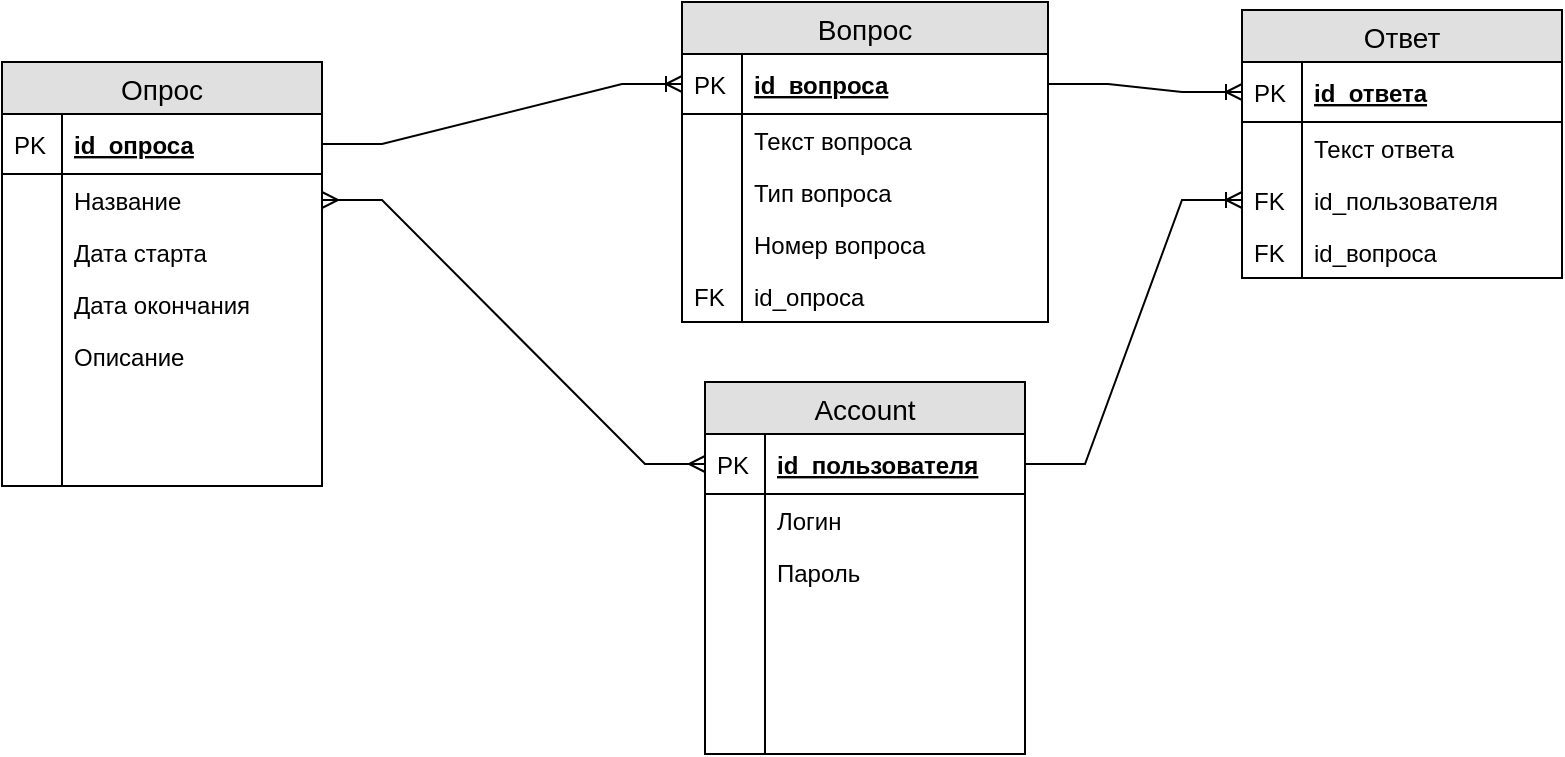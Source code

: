 <mxfile version="15.5.9" type="device"><diagram id="HQngNpDw6No1sDiedqEB" name="Страница 1"><mxGraphModel dx="1113" dy="618" grid="1" gridSize="10" guides="1" tooltips="1" connect="1" arrows="1" fold="1" page="1" pageScale="1" pageWidth="827" pageHeight="1169" math="0" shadow="0"><root><mxCell id="0"/><mxCell id="1" parent="0"/><mxCell id="8wzkaxWc5p3-fVLpGlaO-16" value="Account" style="swimlane;fontStyle=0;childLayout=stackLayout;horizontal=1;startSize=26;fillColor=#e0e0e0;horizontalStack=0;resizeParent=1;resizeParentMax=0;resizeLast=0;collapsible=1;marginBottom=0;swimlaneFillColor=#ffffff;align=center;fontSize=14;" parent="1" vertex="1"><mxGeometry x="391.5" y="240" width="160" height="186" as="geometry"/></mxCell><mxCell id="8wzkaxWc5p3-fVLpGlaO-17" value="id_пользователя" style="shape=partialRectangle;top=0;left=0;right=0;bottom=1;align=left;verticalAlign=middle;fillColor=none;spacingLeft=34;spacingRight=4;overflow=hidden;rotatable=0;points=[[0,0.5],[1,0.5]];portConstraint=eastwest;dropTarget=0;fontStyle=5;fontSize=12;" parent="8wzkaxWc5p3-fVLpGlaO-16" vertex="1"><mxGeometry y="26" width="160" height="30" as="geometry"/></mxCell><mxCell id="8wzkaxWc5p3-fVLpGlaO-18" value="PK" style="shape=partialRectangle;top=0;left=0;bottom=0;fillColor=none;align=left;verticalAlign=middle;spacingLeft=4;spacingRight=4;overflow=hidden;rotatable=0;points=[];portConstraint=eastwest;part=1;fontSize=12;" parent="8wzkaxWc5p3-fVLpGlaO-17" vertex="1" connectable="0"><mxGeometry width="30" height="30" as="geometry"/></mxCell><mxCell id="8wzkaxWc5p3-fVLpGlaO-19" value="Логин" style="shape=partialRectangle;top=0;left=0;right=0;bottom=0;align=left;verticalAlign=top;fillColor=none;spacingLeft=34;spacingRight=4;overflow=hidden;rotatable=0;points=[[0,0.5],[1,0.5]];portConstraint=eastwest;dropTarget=0;fontSize=12;" parent="8wzkaxWc5p3-fVLpGlaO-16" vertex="1"><mxGeometry y="56" width="160" height="26" as="geometry"/></mxCell><mxCell id="8wzkaxWc5p3-fVLpGlaO-20" value="" style="shape=partialRectangle;top=0;left=0;bottom=0;fillColor=none;align=left;verticalAlign=top;spacingLeft=4;spacingRight=4;overflow=hidden;rotatable=0;points=[];portConstraint=eastwest;part=1;fontSize=12;" parent="8wzkaxWc5p3-fVLpGlaO-19" vertex="1" connectable="0"><mxGeometry width="30" height="26" as="geometry"/></mxCell><mxCell id="8wzkaxWc5p3-fVLpGlaO-23" value="Пароль" style="shape=partialRectangle;top=0;left=0;right=0;bottom=0;align=left;verticalAlign=top;fillColor=none;spacingLeft=34;spacingRight=4;overflow=hidden;rotatable=0;points=[[0,0.5],[1,0.5]];portConstraint=eastwest;dropTarget=0;fontSize=12;" parent="8wzkaxWc5p3-fVLpGlaO-16" vertex="1"><mxGeometry y="82" width="160" height="26" as="geometry"/></mxCell><mxCell id="8wzkaxWc5p3-fVLpGlaO-24" value="" style="shape=partialRectangle;top=0;left=0;bottom=0;fillColor=none;align=left;verticalAlign=top;spacingLeft=4;spacingRight=4;overflow=hidden;rotatable=0;points=[];portConstraint=eastwest;part=1;fontSize=12;" parent="8wzkaxWc5p3-fVLpGlaO-23" vertex="1" connectable="0"><mxGeometry width="30" height="26" as="geometry"/></mxCell><mxCell id="8wzkaxWc5p3-fVLpGlaO-25" value="" style="shape=partialRectangle;top=0;left=0;right=0;bottom=0;align=left;verticalAlign=top;fillColor=none;spacingLeft=34;spacingRight=4;overflow=hidden;rotatable=0;points=[[0,0.5],[1,0.5]];portConstraint=eastwest;dropTarget=0;fontSize=12;" parent="8wzkaxWc5p3-fVLpGlaO-16" vertex="1"><mxGeometry y="108" width="160" height="26" as="geometry"/></mxCell><mxCell id="8wzkaxWc5p3-fVLpGlaO-26" value="" style="shape=partialRectangle;top=0;left=0;bottom=0;fillColor=none;align=left;verticalAlign=top;spacingLeft=4;spacingRight=4;overflow=hidden;rotatable=0;points=[];portConstraint=eastwest;part=1;fontSize=12;" parent="8wzkaxWc5p3-fVLpGlaO-25" vertex="1" connectable="0"><mxGeometry width="30" height="26" as="geometry"/></mxCell><mxCell id="8wzkaxWc5p3-fVLpGlaO-27" value="" style="shape=partialRectangle;top=0;left=0;right=0;bottom=0;align=left;verticalAlign=top;fillColor=none;spacingLeft=34;spacingRight=4;overflow=hidden;rotatable=0;points=[[0,0.5],[1,0.5]];portConstraint=eastwest;dropTarget=0;fontSize=12;" parent="8wzkaxWc5p3-fVLpGlaO-16" vertex="1"><mxGeometry y="134" width="160" height="26" as="geometry"/></mxCell><mxCell id="8wzkaxWc5p3-fVLpGlaO-28" value="" style="shape=partialRectangle;top=0;left=0;bottom=0;fillColor=none;align=left;verticalAlign=top;spacingLeft=4;spacingRight=4;overflow=hidden;rotatable=0;points=[];portConstraint=eastwest;part=1;fontSize=12;" parent="8wzkaxWc5p3-fVLpGlaO-27" vertex="1" connectable="0"><mxGeometry width="30" height="26" as="geometry"/></mxCell><mxCell id="8wzkaxWc5p3-fVLpGlaO-29" value="" style="shape=partialRectangle;top=0;left=0;right=0;bottom=0;align=left;verticalAlign=top;fillColor=none;spacingLeft=34;spacingRight=4;overflow=hidden;rotatable=0;points=[[0,0.5],[1,0.5]];portConstraint=eastwest;dropTarget=0;fontSize=12;" parent="8wzkaxWc5p3-fVLpGlaO-16" vertex="1"><mxGeometry y="160" width="160" height="26" as="geometry"/></mxCell><mxCell id="8wzkaxWc5p3-fVLpGlaO-30" value="" style="shape=partialRectangle;top=0;left=0;bottom=0;fillColor=none;align=left;verticalAlign=top;spacingLeft=4;spacingRight=4;overflow=hidden;rotatable=0;points=[];portConstraint=eastwest;part=1;fontSize=12;" parent="8wzkaxWc5p3-fVLpGlaO-29" vertex="1" connectable="0"><mxGeometry width="30" height="26" as="geometry"/></mxCell><mxCell id="8wzkaxWc5p3-fVLpGlaO-1" value="Ответ" style="swimlane;fontStyle=0;childLayout=stackLayout;horizontal=1;startSize=26;fillColor=#e0e0e0;horizontalStack=0;resizeParent=1;resizeParentMax=0;resizeLast=0;collapsible=1;marginBottom=0;swimlaneFillColor=#ffffff;align=center;fontSize=14;" parent="1" vertex="1"><mxGeometry x="660" y="54" width="160" height="134" as="geometry"/></mxCell><mxCell id="8wzkaxWc5p3-fVLpGlaO-2" value="id_ответа" style="shape=partialRectangle;top=0;left=0;right=0;bottom=1;align=left;verticalAlign=middle;fillColor=none;spacingLeft=34;spacingRight=4;overflow=hidden;rotatable=0;points=[[0,0.5],[1,0.5]];portConstraint=eastwest;dropTarget=0;fontStyle=5;fontSize=12;" parent="8wzkaxWc5p3-fVLpGlaO-1" vertex="1"><mxGeometry y="26" width="160" height="30" as="geometry"/></mxCell><mxCell id="8wzkaxWc5p3-fVLpGlaO-3" value="PK" style="shape=partialRectangle;top=0;left=0;bottom=0;fillColor=none;align=left;verticalAlign=middle;spacingLeft=4;spacingRight=4;overflow=hidden;rotatable=0;points=[];portConstraint=eastwest;part=1;fontSize=12;" parent="8wzkaxWc5p3-fVLpGlaO-2" vertex="1" connectable="0"><mxGeometry width="30" height="30" as="geometry"/></mxCell><mxCell id="8wzkaxWc5p3-fVLpGlaO-4" value="Текст ответа" style="shape=partialRectangle;top=0;left=0;right=0;bottom=0;align=left;verticalAlign=top;fillColor=none;spacingLeft=34;spacingRight=4;overflow=hidden;rotatable=0;points=[[0,0.5],[1,0.5]];portConstraint=eastwest;dropTarget=0;fontSize=12;" parent="8wzkaxWc5p3-fVLpGlaO-1" vertex="1"><mxGeometry y="56" width="160" height="26" as="geometry"/></mxCell><mxCell id="8wzkaxWc5p3-fVLpGlaO-5" value="" style="shape=partialRectangle;top=0;left=0;bottom=0;fillColor=none;align=left;verticalAlign=top;spacingLeft=4;spacingRight=4;overflow=hidden;rotatable=0;points=[];portConstraint=eastwest;part=1;fontSize=12;" parent="8wzkaxWc5p3-fVLpGlaO-4" vertex="1" connectable="0"><mxGeometry width="30" height="26" as="geometry"/></mxCell><mxCell id="8wzkaxWc5p3-fVLpGlaO-6" value="id_пользователя" style="shape=partialRectangle;top=0;left=0;right=0;bottom=0;align=left;verticalAlign=top;fillColor=none;spacingLeft=34;spacingRight=4;overflow=hidden;rotatable=0;points=[[0,0.5],[1,0.5]];portConstraint=eastwest;dropTarget=0;fontSize=12;" parent="8wzkaxWc5p3-fVLpGlaO-1" vertex="1"><mxGeometry y="82" width="160" height="26" as="geometry"/></mxCell><mxCell id="8wzkaxWc5p3-fVLpGlaO-7" value="FK" style="shape=partialRectangle;top=0;left=0;bottom=0;fillColor=none;align=left;verticalAlign=top;spacingLeft=4;spacingRight=4;overflow=hidden;rotatable=0;points=[];portConstraint=eastwest;part=1;fontSize=12;" parent="8wzkaxWc5p3-fVLpGlaO-6" vertex="1" connectable="0"><mxGeometry width="30" height="26" as="geometry"/></mxCell><mxCell id="JIZdTQnYHs2xWIomhCy9-10" value="id_вопроса" style="shape=partialRectangle;top=0;left=0;right=0;bottom=0;align=left;verticalAlign=top;fillColor=none;spacingLeft=34;spacingRight=4;overflow=hidden;rotatable=0;points=[[0,0.5],[1,0.5]];portConstraint=eastwest;dropTarget=0;fontSize=12;" vertex="1" parent="8wzkaxWc5p3-fVLpGlaO-1"><mxGeometry y="108" width="160" height="26" as="geometry"/></mxCell><mxCell id="JIZdTQnYHs2xWIomhCy9-11" value="FK" style="shape=partialRectangle;top=0;left=0;bottom=0;fillColor=none;align=left;verticalAlign=top;spacingLeft=4;spacingRight=4;overflow=hidden;rotatable=0;points=[];portConstraint=eastwest;part=1;fontSize=12;" vertex="1" connectable="0" parent="JIZdTQnYHs2xWIomhCy9-10"><mxGeometry width="30" height="26" as="geometry"/></mxCell><mxCell id="8wzkaxWc5p3-fVLpGlaO-61" value="Опрос" style="swimlane;fontStyle=0;childLayout=stackLayout;horizontal=1;startSize=26;fillColor=#e0e0e0;horizontalStack=0;resizeParent=1;resizeParentMax=0;resizeLast=0;collapsible=1;marginBottom=0;swimlaneFillColor=#ffffff;align=center;fontSize=14;" parent="1" vertex="1"><mxGeometry x="40" y="80" width="160" height="212" as="geometry"/></mxCell><mxCell id="8wzkaxWc5p3-fVLpGlaO-62" value="id_опроса" style="shape=partialRectangle;top=0;left=0;right=0;bottom=1;align=left;verticalAlign=middle;fillColor=none;spacingLeft=34;spacingRight=4;overflow=hidden;rotatable=0;points=[[0,0.5],[1,0.5]];portConstraint=eastwest;dropTarget=0;fontStyle=5;fontSize=12;" parent="8wzkaxWc5p3-fVLpGlaO-61" vertex="1"><mxGeometry y="26" width="160" height="30" as="geometry"/></mxCell><mxCell id="8wzkaxWc5p3-fVLpGlaO-63" value="PK" style="shape=partialRectangle;top=0;left=0;bottom=0;fillColor=none;align=left;verticalAlign=middle;spacingLeft=4;spacingRight=4;overflow=hidden;rotatable=0;points=[];portConstraint=eastwest;part=1;fontSize=12;" parent="8wzkaxWc5p3-fVLpGlaO-62" vertex="1" connectable="0"><mxGeometry width="30" height="30" as="geometry"/></mxCell><mxCell id="8wzkaxWc5p3-fVLpGlaO-64" value="Название" style="shape=partialRectangle;top=0;left=0;right=0;bottom=0;align=left;verticalAlign=top;fillColor=none;spacingLeft=34;spacingRight=4;overflow=hidden;rotatable=0;points=[[0,0.5],[1,0.5]];portConstraint=eastwest;dropTarget=0;fontSize=12;" parent="8wzkaxWc5p3-fVLpGlaO-61" vertex="1"><mxGeometry y="56" width="160" height="26" as="geometry"/></mxCell><mxCell id="8wzkaxWc5p3-fVLpGlaO-65" value="" style="shape=partialRectangle;top=0;left=0;bottom=0;fillColor=none;align=left;verticalAlign=top;spacingLeft=4;spacingRight=4;overflow=hidden;rotatable=0;points=[];portConstraint=eastwest;part=1;fontSize=12;" parent="8wzkaxWc5p3-fVLpGlaO-64" vertex="1" connectable="0"><mxGeometry width="30" height="26" as="geometry"/></mxCell><mxCell id="8wzkaxWc5p3-fVLpGlaO-66" value="Дата старта" style="shape=partialRectangle;top=0;left=0;right=0;bottom=0;align=left;verticalAlign=top;fillColor=none;spacingLeft=34;spacingRight=4;overflow=hidden;rotatable=0;points=[[0,0.5],[1,0.5]];portConstraint=eastwest;dropTarget=0;fontSize=12;" parent="8wzkaxWc5p3-fVLpGlaO-61" vertex="1"><mxGeometry y="82" width="160" height="26" as="geometry"/></mxCell><mxCell id="8wzkaxWc5p3-fVLpGlaO-67" value="" style="shape=partialRectangle;top=0;left=0;bottom=0;fillColor=none;align=left;verticalAlign=top;spacingLeft=4;spacingRight=4;overflow=hidden;rotatable=0;points=[];portConstraint=eastwest;part=1;fontSize=12;" parent="8wzkaxWc5p3-fVLpGlaO-66" vertex="1" connectable="0"><mxGeometry width="30" height="26" as="geometry"/></mxCell><mxCell id="8wzkaxWc5p3-fVLpGlaO-68" value="Дата окончания" style="shape=partialRectangle;top=0;left=0;right=0;bottom=0;align=left;verticalAlign=top;fillColor=none;spacingLeft=34;spacingRight=4;overflow=hidden;rotatable=0;points=[[0,0.5],[1,0.5]];portConstraint=eastwest;dropTarget=0;fontSize=12;" parent="8wzkaxWc5p3-fVLpGlaO-61" vertex="1"><mxGeometry y="108" width="160" height="26" as="geometry"/></mxCell><mxCell id="8wzkaxWc5p3-fVLpGlaO-69" value="" style="shape=partialRectangle;top=0;left=0;bottom=0;fillColor=none;align=left;verticalAlign=top;spacingLeft=4;spacingRight=4;overflow=hidden;rotatable=0;points=[];portConstraint=eastwest;part=1;fontSize=12;" parent="8wzkaxWc5p3-fVLpGlaO-68" vertex="1" connectable="0"><mxGeometry width="30" height="26" as="geometry"/></mxCell><mxCell id="8wzkaxWc5p3-fVLpGlaO-70" value="Описание" style="shape=partialRectangle;top=0;left=0;right=0;bottom=0;align=left;verticalAlign=top;fillColor=none;spacingLeft=34;spacingRight=4;overflow=hidden;rotatable=0;points=[[0,0.5],[1,0.5]];portConstraint=eastwest;dropTarget=0;fontSize=12;" parent="8wzkaxWc5p3-fVLpGlaO-61" vertex="1"><mxGeometry y="134" width="160" height="26" as="geometry"/></mxCell><mxCell id="8wzkaxWc5p3-fVLpGlaO-71" value="" style="shape=partialRectangle;top=0;left=0;bottom=0;fillColor=none;align=left;verticalAlign=top;spacingLeft=4;spacingRight=4;overflow=hidden;rotatable=0;points=[];portConstraint=eastwest;part=1;fontSize=12;" parent="8wzkaxWc5p3-fVLpGlaO-70" vertex="1" connectable="0"><mxGeometry width="30" height="26" as="geometry"/></mxCell><mxCell id="8wzkaxWc5p3-fVLpGlaO-72" value="" style="shape=partialRectangle;top=0;left=0;right=0;bottom=0;align=left;verticalAlign=top;fillColor=none;spacingLeft=34;spacingRight=4;overflow=hidden;rotatable=0;points=[[0,0.5],[1,0.5]];portConstraint=eastwest;dropTarget=0;fontSize=12;" parent="8wzkaxWc5p3-fVLpGlaO-61" vertex="1"><mxGeometry y="160" width="160" height="26" as="geometry"/></mxCell><mxCell id="8wzkaxWc5p3-fVLpGlaO-73" value="" style="shape=partialRectangle;top=0;left=0;bottom=0;fillColor=none;align=left;verticalAlign=top;spacingLeft=4;spacingRight=4;overflow=hidden;rotatable=0;points=[];portConstraint=eastwest;part=1;fontSize=12;" parent="8wzkaxWc5p3-fVLpGlaO-72" vertex="1" connectable="0"><mxGeometry width="30" height="26" as="geometry"/></mxCell><mxCell id="8wzkaxWc5p3-fVLpGlaO-74" value="" style="shape=partialRectangle;top=0;left=0;right=0;bottom=0;align=left;verticalAlign=top;fillColor=none;spacingLeft=34;spacingRight=4;overflow=hidden;rotatable=0;points=[[0,0.5],[1,0.5]];portConstraint=eastwest;dropTarget=0;fontSize=12;" parent="8wzkaxWc5p3-fVLpGlaO-61" vertex="1"><mxGeometry y="186" width="160" height="26" as="geometry"/></mxCell><mxCell id="8wzkaxWc5p3-fVLpGlaO-75" value="" style="shape=partialRectangle;top=0;left=0;bottom=0;fillColor=none;align=left;verticalAlign=top;spacingLeft=4;spacingRight=4;overflow=hidden;rotatable=0;points=[];portConstraint=eastwest;part=1;fontSize=12;" parent="8wzkaxWc5p3-fVLpGlaO-74" vertex="1" connectable="0"><mxGeometry width="30" height="26" as="geometry"/></mxCell><mxCell id="8wzkaxWc5p3-fVLpGlaO-244" value="Вопрос" style="swimlane;fontStyle=0;childLayout=stackLayout;horizontal=1;startSize=26;fillColor=#e0e0e0;horizontalStack=0;resizeParent=1;resizeParentMax=0;resizeLast=0;collapsible=1;marginBottom=0;swimlaneFillColor=#ffffff;align=center;fontSize=14;" parent="1" vertex="1"><mxGeometry x="380" y="50" width="183" height="160" as="geometry"/></mxCell><mxCell id="8wzkaxWc5p3-fVLpGlaO-245" value="id_вопроса" style="shape=partialRectangle;top=0;left=0;right=0;bottom=1;align=left;verticalAlign=middle;fillColor=none;spacingLeft=34;spacingRight=4;overflow=hidden;rotatable=0;points=[[0,0.5],[1,0.5]];portConstraint=eastwest;dropTarget=0;fontStyle=5;fontSize=12;" parent="8wzkaxWc5p3-fVLpGlaO-244" vertex="1"><mxGeometry y="26" width="183" height="30" as="geometry"/></mxCell><mxCell id="8wzkaxWc5p3-fVLpGlaO-246" value="PK" style="shape=partialRectangle;top=0;left=0;bottom=0;fillColor=none;align=left;verticalAlign=middle;spacingLeft=4;spacingRight=4;overflow=hidden;rotatable=0;points=[];portConstraint=eastwest;part=1;fontSize=12;" parent="8wzkaxWc5p3-fVLpGlaO-245" vertex="1" connectable="0"><mxGeometry width="30" height="30" as="geometry"/></mxCell><mxCell id="8wzkaxWc5p3-fVLpGlaO-247" value="Текст вопроса" style="shape=partialRectangle;top=0;left=0;right=0;bottom=0;align=left;verticalAlign=top;fillColor=none;spacingLeft=34;spacingRight=4;overflow=hidden;rotatable=0;points=[[0,0.5],[1,0.5]];portConstraint=eastwest;dropTarget=0;fontSize=12;" parent="8wzkaxWc5p3-fVLpGlaO-244" vertex="1"><mxGeometry y="56" width="183" height="26" as="geometry"/></mxCell><mxCell id="8wzkaxWc5p3-fVLpGlaO-248" value="" style="shape=partialRectangle;top=0;left=0;bottom=0;fillColor=none;align=left;verticalAlign=top;spacingLeft=4;spacingRight=4;overflow=hidden;rotatable=0;points=[];portConstraint=eastwest;part=1;fontSize=12;" parent="8wzkaxWc5p3-fVLpGlaO-247" vertex="1" connectable="0"><mxGeometry width="30" height="26" as="geometry"/></mxCell><mxCell id="8wzkaxWc5p3-fVLpGlaO-249" value="Тип вопроса" style="shape=partialRectangle;top=0;left=0;right=0;bottom=0;align=left;verticalAlign=top;fillColor=none;spacingLeft=34;spacingRight=4;overflow=hidden;rotatable=0;points=[[0,0.5],[1,0.5]];portConstraint=eastwest;dropTarget=0;fontSize=12;" parent="8wzkaxWc5p3-fVLpGlaO-244" vertex="1"><mxGeometry y="82" width="183" height="26" as="geometry"/></mxCell><mxCell id="8wzkaxWc5p3-fVLpGlaO-250" value="" style="shape=partialRectangle;top=0;left=0;bottom=0;fillColor=none;align=left;verticalAlign=top;spacingLeft=4;spacingRight=4;overflow=hidden;rotatable=0;points=[];portConstraint=eastwest;part=1;fontSize=12;" parent="8wzkaxWc5p3-fVLpGlaO-249" vertex="1" connectable="0"><mxGeometry width="30" height="26" as="geometry"/></mxCell><mxCell id="JIZdTQnYHs2xWIomhCy9-1" value="Номер вопроса" style="shape=partialRectangle;top=0;left=0;right=0;bottom=0;align=left;verticalAlign=top;fillColor=none;spacingLeft=34;spacingRight=4;overflow=hidden;rotatable=0;points=[[0,0.5],[1,0.5]];portConstraint=eastwest;dropTarget=0;fontSize=12;" vertex="1" parent="8wzkaxWc5p3-fVLpGlaO-244"><mxGeometry y="108" width="183" height="26" as="geometry"/></mxCell><mxCell id="JIZdTQnYHs2xWIomhCy9-2" value="" style="shape=partialRectangle;top=0;left=0;bottom=0;fillColor=none;align=left;verticalAlign=top;spacingLeft=4;spacingRight=4;overflow=hidden;rotatable=0;points=[];portConstraint=eastwest;part=1;fontSize=12;" vertex="1" connectable="0" parent="JIZdTQnYHs2xWIomhCy9-1"><mxGeometry width="30" height="26" as="geometry"/></mxCell><mxCell id="8wzkaxWc5p3-fVLpGlaO-255" value="id_опроса" style="shape=partialRectangle;top=0;left=0;right=0;bottom=0;align=left;verticalAlign=top;fillColor=none;spacingLeft=34;spacingRight=4;overflow=hidden;rotatable=0;points=[[0,0.5],[1,0.5]];portConstraint=eastwest;dropTarget=0;fontSize=12;" parent="8wzkaxWc5p3-fVLpGlaO-244" vertex="1"><mxGeometry y="134" width="183" height="26" as="geometry"/></mxCell><mxCell id="8wzkaxWc5p3-fVLpGlaO-256" value="FK" style="shape=partialRectangle;top=0;left=0;bottom=0;fillColor=none;align=left;verticalAlign=top;spacingLeft=4;spacingRight=4;overflow=hidden;rotatable=0;points=[];portConstraint=eastwest;part=1;fontSize=12;" parent="8wzkaxWc5p3-fVLpGlaO-255" vertex="1" connectable="0"><mxGeometry width="30" height="26" as="geometry"/></mxCell><mxCell id="JIZdTQnYHs2xWIomhCy9-5" value="" style="edgeStyle=entityRelationEdgeStyle;fontSize=12;html=1;endArrow=ERoneToMany;rounded=0;exitX=1;exitY=0.5;exitDx=0;exitDy=0;entryX=0;entryY=0.5;entryDx=0;entryDy=0;" edge="1" parent="1" source="8wzkaxWc5p3-fVLpGlaO-62" target="8wzkaxWc5p3-fVLpGlaO-245"><mxGeometry width="100" height="100" relative="1" as="geometry"><mxPoint x="370" y="360" as="sourcePoint"/><mxPoint x="470" y="260" as="targetPoint"/></mxGeometry></mxCell><mxCell id="JIZdTQnYHs2xWIomhCy9-6" value="" style="edgeStyle=entityRelationEdgeStyle;fontSize=12;html=1;endArrow=ERmany;startArrow=ERmany;rounded=0;entryX=0;entryY=0.5;entryDx=0;entryDy=0;exitX=1;exitY=0.5;exitDx=0;exitDy=0;" edge="1" parent="1" source="8wzkaxWc5p3-fVLpGlaO-64" target="8wzkaxWc5p3-fVLpGlaO-17"><mxGeometry width="100" height="100" relative="1" as="geometry"><mxPoint x="280" y="420" as="sourcePoint"/><mxPoint x="380" y="320" as="targetPoint"/></mxGeometry></mxCell><mxCell id="JIZdTQnYHs2xWIomhCy9-7" value="" style="edgeStyle=entityRelationEdgeStyle;fontSize=12;html=1;endArrow=ERoneToMany;rounded=0;entryX=0;entryY=0.5;entryDx=0;entryDy=0;exitX=1;exitY=0.5;exitDx=0;exitDy=0;" edge="1" parent="1" source="8wzkaxWc5p3-fVLpGlaO-245" target="8wzkaxWc5p3-fVLpGlaO-2"><mxGeometry width="100" height="100" relative="1" as="geometry"><mxPoint x="590" y="230" as="sourcePoint"/><mxPoint x="690" y="180" as="targetPoint"/></mxGeometry></mxCell><mxCell id="JIZdTQnYHs2xWIomhCy9-12" value="" style="edgeStyle=entityRelationEdgeStyle;fontSize=12;html=1;endArrow=ERoneToMany;rounded=0;exitX=1;exitY=0.5;exitDx=0;exitDy=0;entryX=0;entryY=0.5;entryDx=0;entryDy=0;" edge="1" parent="1" source="8wzkaxWc5p3-fVLpGlaO-17" target="8wzkaxWc5p3-fVLpGlaO-6"><mxGeometry width="100" height="100" relative="1" as="geometry"><mxPoint x="580" y="270" as="sourcePoint"/><mxPoint x="680" y="170" as="targetPoint"/></mxGeometry></mxCell></root></mxGraphModel></diagram></mxfile>